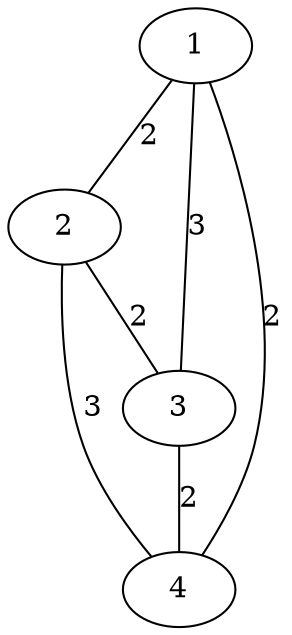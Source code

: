 graph g {
  1 [ habit = 3, size = 100, x = 1, y = 1, base = 1 ]
  2 [ habit = 1, size = 50 , x = 5, y = 1]
  3 [ habit = 3, size = 100, x = 5, y = 5, base = 2 ]
  4 [ habit = 1, size = 50, x = 1, y = 5]

  1 -- 2 [ weight = 2, label = 2 ]
  2 -- 3 [ weight = 2, label = 2 ]
  3 -- 4 [ weight = 2, label = 2 ]
  4 -- 1 [ weight = 2, label = 2 ]

  1 -- 3 [ weight = 3, label = 3 ]
  2 -- 4 [ weight = 3, label = 3 ]
}